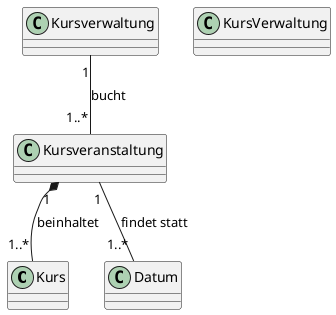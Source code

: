 @startuml

class Kurs {

}

class Kursveranstaltung {

}

class KursVerwaltung {

}

class Datum {

}

Kursverwaltung "1" -- "1..*" Kursveranstaltung: "bucht"
Kursveranstaltung "1" -- "1..*" Datum: "findet statt"
Kursveranstaltung "1" *-- "1..*" Kurs: "beinhaltet"

@enduml